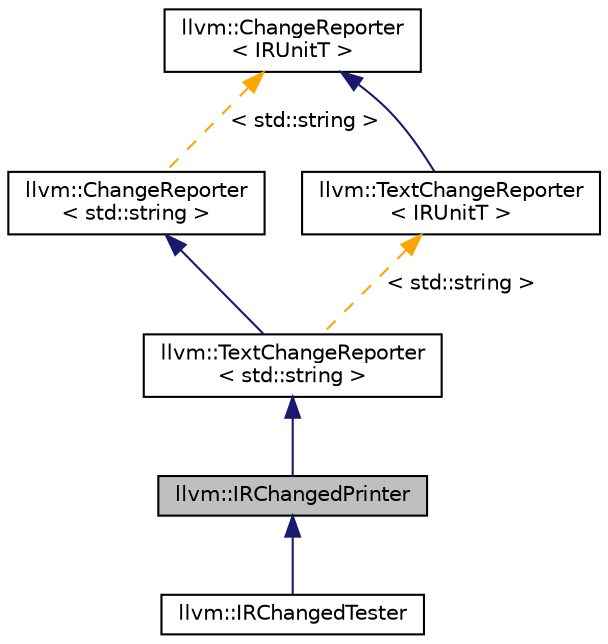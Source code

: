 digraph "llvm::IRChangedPrinter"
{
 // LATEX_PDF_SIZE
  bgcolor="transparent";
  edge [fontname="Helvetica",fontsize="10",labelfontname="Helvetica",labelfontsize="10"];
  node [fontname="Helvetica",fontsize="10",shape=record];
  Node1 [label="llvm::IRChangedPrinter",height=0.2,width=0.4,color="black", fillcolor="grey75", style="filled", fontcolor="black",tooltip=" "];
  Node2 -> Node1 [dir="back",color="midnightblue",fontsize="10",style="solid",fontname="Helvetica"];
  Node2 [label="llvm::TextChangeReporter\l\< std::string \>",height=0.2,width=0.4,color="black",URL="$classllvm_1_1TextChangeReporter.html",tooltip=" "];
  Node3 -> Node2 [dir="back",color="midnightblue",fontsize="10",style="solid",fontname="Helvetica"];
  Node3 [label="llvm::ChangeReporter\l\< std::string \>",height=0.2,width=0.4,color="black",URL="$classllvm_1_1ChangeReporter.html",tooltip=" "];
  Node4 -> Node3 [dir="back",color="orange",fontsize="10",style="dashed",label=" \< std::string \>" ,fontname="Helvetica"];
  Node4 [label="llvm::ChangeReporter\l\< IRUnitT \>",height=0.2,width=0.4,color="black",URL="$classllvm_1_1ChangeReporter.html",tooltip=" "];
  Node5 -> Node2 [dir="back",color="orange",fontsize="10",style="dashed",label=" \< std::string \>" ,fontname="Helvetica"];
  Node5 [label="llvm::TextChangeReporter\l\< IRUnitT \>",height=0.2,width=0.4,color="black",URL="$classllvm_1_1TextChangeReporter.html",tooltip=" "];
  Node4 -> Node5 [dir="back",color="midnightblue",fontsize="10",style="solid",fontname="Helvetica"];
  Node1 -> Node6 [dir="back",color="midnightblue",fontsize="10",style="solid",fontname="Helvetica"];
  Node6 [label="llvm::IRChangedTester",height=0.2,width=0.4,color="black",URL="$classllvm_1_1IRChangedTester.html",tooltip=" "];
}
